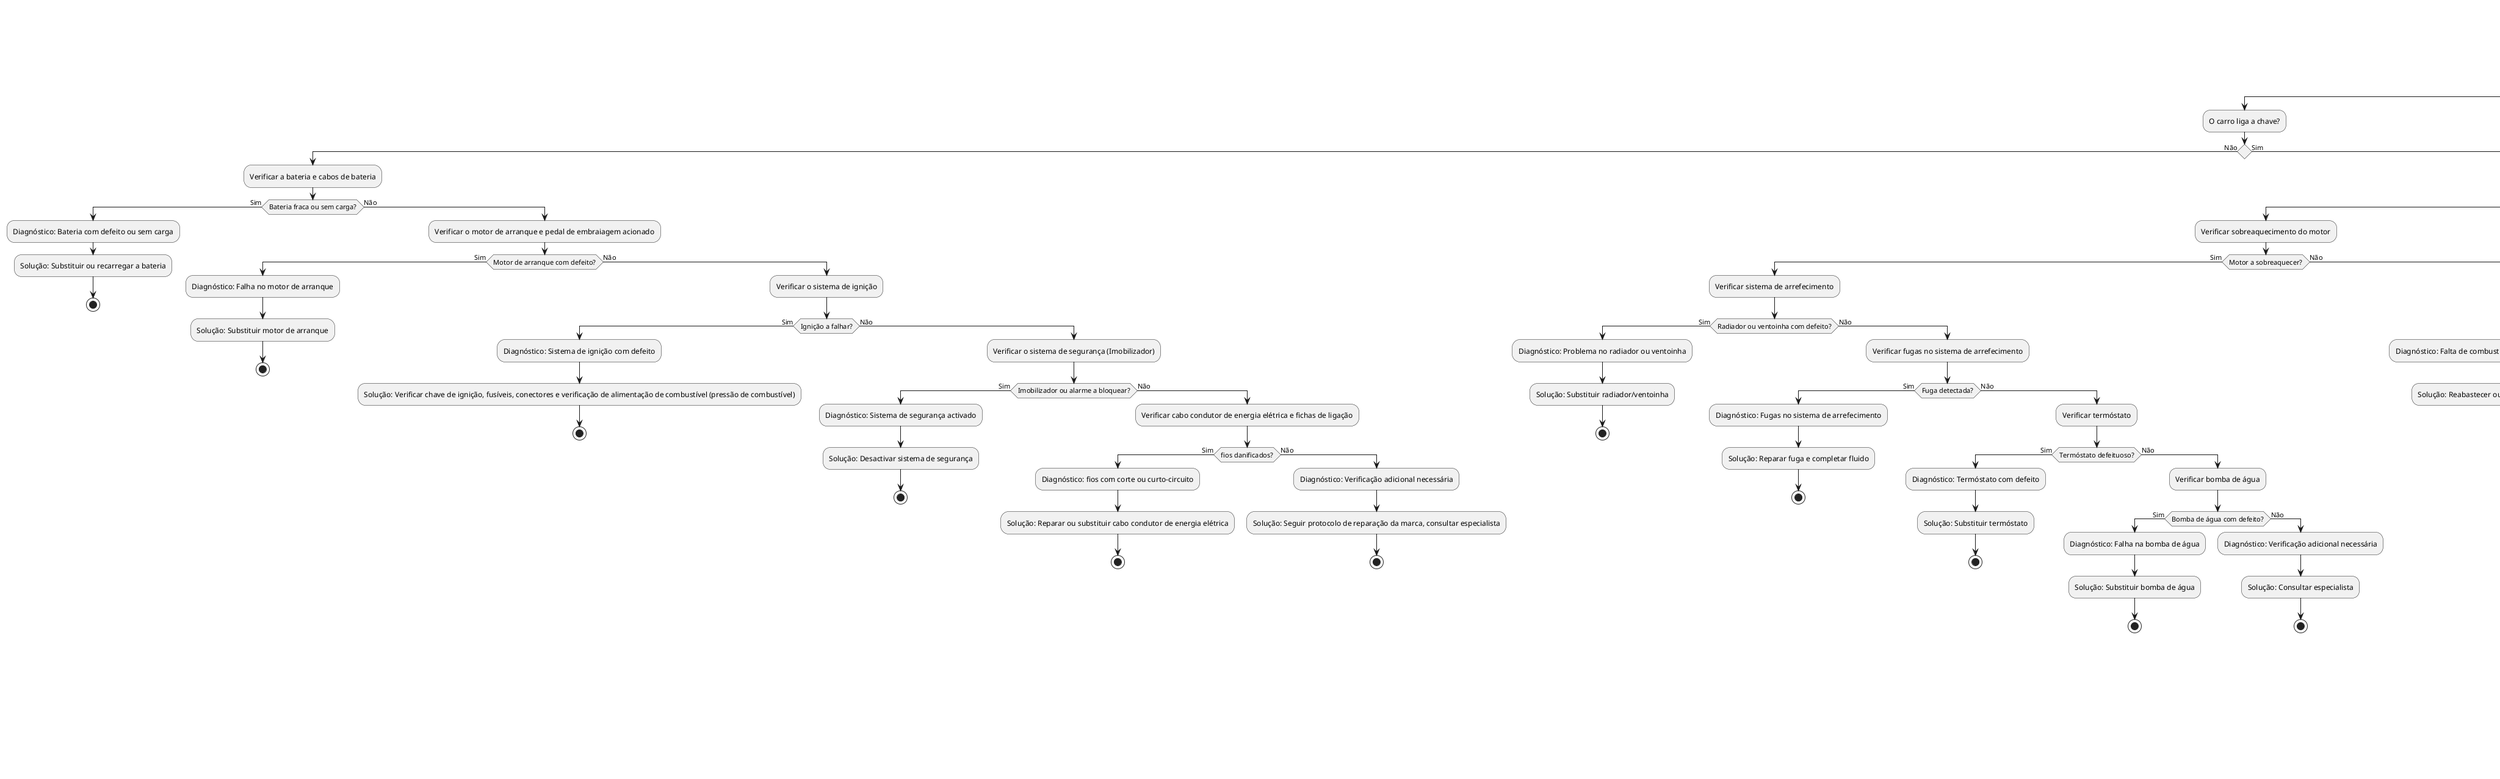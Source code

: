 @startuml
title Workflow de Diagnóstico Mecânico Completo - Diagnósticos Expandidos

start

:O carro apresenta algum problema?;
if (Sim) then (Sim)
  :O carro liga a chave?;
  if () then (Não)
    :Verificar a bateria e cabos de bateria;
    if (Bateria fraca ou sem carga?) then (Sim)
      :Diagnóstico: Bateria com defeito ou sem carga;
      :Solução: Substituir ou recarregar a bateria;
      stop
    else (Não)
      :Verificar o motor de arranque e pedal de embraiagem acionado;
      if (Motor de arranque com defeito?) then (Sim)
        :Diagnóstico: Falha no motor de arranque;
        :Solução: Substituir motor de arranque;
        stop
      else (Não)
        :Verificar o sistema de ignição;
        if (Ignição a falhar?) then (Sim)
          :Diagnóstico: Sistema de ignição com defeito;
          :Solução: Verificar chave de ignição, fusíveis, conectores e verificação de alimentação de combustível (pressão de combustível);
          stop
        else (Não)
          :Verificar o sistema de segurança (Imobilizador);
          if (Imobilizador ou alarme a bloquear?) then (Sim)
            :Diagnóstico: Sistema de segurança activado;
            :Solução: Desactivar sistema de segurança;
            stop
          else (Não)
            :Verificar cabo condutor de energia elétrica e fichas de ligação;
            if (fios danificados?) then (Sim)
              :Diagnóstico: fios com corte ou curto-circuito;
              :Solução: Reparar ou substituir cabo condutor de energia elétrica;
              stop
            else (Não)
              :Diagnóstico: Verificação adicional necessária;
              :Solução: Seguir protocolo de reparação da marca, consultar especialista;
              stop
            endif
          endif
        endif
      endif
    endif
  else (Sim)
    :O carro liga mas vai abaixo?;
    if (Sim) then (Sim)
      :Verificar sobreaquecimento do motor;
      if (Motor a sobreaquecer?) then (Sim)
        :Verificar sistema de arrefecimento;
        if (Radiador ou ventoinha com defeito?) then (Sim)
          :Diagnóstico: Problema no radiador ou ventoinha;
          :Solução: Substituir radiador/ventoinha;
          stop
        else (Não)
          :Verificar fugas no sistema de arrefecimento;
          if (Fuga detectada?) then (Sim)
            :Diagnóstico: Fugas no sistema de arrefecimento;
            :Solução: Reparar fuga e completar fluido;
            stop
          else (Não)
            :Verificar termóstato;
            if (Termóstato defeituoso?) then (Sim)
              :Diagnóstico: Termóstato com defeito;
              :Solução: Substituir termóstato;
              stop
            else (Não)
              :Verificar bomba de água;
              if (Bomba de água com defeito?) then (Sim)
                :Diagnóstico: Falha na bomba de água;
                :Solução: Substituir bomba de água;
                stop
              else (Não)
                :Diagnóstico: Verificação adicional necessária;
                :Solução: Consultar especialista;
                stop
              endif
            endif
          endif
        endif
      else (Não)
        :Verificar sistema de combustível;
        if (Falta de combustível ou falha na bomba?) then (Sim)
          :Diagnóstico: Falta de combustível ou bomba de combustível com defeito;
          :Solução: Reabastecer ou substituir a bomba de combustível;
          stop
        else (Não)
          :Verificar filtro de combustível;
          if (Filtro de combustível entupido?) then (Sim)
            :Diagnóstico: Filtro de combustível entupido;
            :Solução: Substituir filtro de combustível;
            stop
          else (Não)
            :Verificar sistema de injeção de combustível;
            if (Injeção de combustível com defeito?) then (Sim)
              :Diagnóstico: Injeção de combustível com defeito;
              :Solução: Limpar ou substituir injetores;
              stop
            else (Não)
              :Verificar sistema de ignição;
              if (Velas de ignição defeituosas?) then (Sim)
                :Diagnóstico: Falha nas velas de ignição;
                :Solução: Substituir velas de ignição;
                stop
              else (Não)
                :Verificar sensores do motor (MAP, MAF, etc.);
                if (Sensores defeituosos?) then (Sim)
                  :Diagnóstico: Sensor do motor com falha;
                  :Solução: Verificar e substituir sensores;
                  stop
                else (Não)
                  :Diagnóstico: Problema indeterminado;
                  :Solução: Consultar especialista;
                  stop
                endif
              endif
            endif
          endif
        endif
      endif
    else (Não)
      :O carro faz barulho anormal?;
      if (Sim) then (Sim)
        :Verificar motor;
        if (Barulho no motor?) then (Sim)
          :Verificar correias ou corrente dentada;
          if (Correia dentada gasta?) then (Sim)
            :Diagnóstico: Correia dentada gasta e rolamentos;
            :Solução: Substituir kit de distribuição;
            stop
          else (Não)
            :Verificar componentes;

              if (Bomba de água com defeito?) then (Sim)
                :Diagnóstico: Falha na bomba de água;
                :Solução: Substituir kit de bomba de água;
                stop
              else if (Alternador com defeito?) then (Sim)
                :Diagnóstico: Alternador com defeito;
                :Solução: Substituir alternador;
                stop
              else if (Compressor de AC com defeito?) then (Sim)
                :Diagnóstico: Compressor de AC com defeito;
                :Solução: Substituir compressor de ar condicionado;
                stop
              else if (Tensores com defeito?) then (Sim)
                :Diagnóstico: Falha nos tensores da correia;
                :Solução: Substituir tensores da correia;
                stop
              else (Não)
                :Verificar lubrificação do motor;
                :Verificar nível de óleo;
                if (Nível de óleo < Mínimo) then (Sim)
                  :Diagnóstico: Nível de óleo insuficiente;
                  :Solução: Completar nível de óleo;
                  stop
                else if (Nível de óleo > Máximo) then (Sim)
                  :Diagnóstico: Excesso de óleo;
                  :Solução: Retirar excesso de óleo;
                  stop
                else (Normal)
                  :Verificar sistema de escape;
                  if (Problema no sistema de escape?) then (Sim)
                    :Diagnóstico: Vazamento ou bloqueio no sistema de escape;
                    :Solução: Reparar ou substituir sistema de escape;
                    stop
                  else (Não)
                    :Diagnóstico: Verificação adicional necessária;
                    :Solução: Consultar especialista;
                    stop
                  endif

              endif
            endif
          endif
        else (Não)
          :Verificar suspensão e rodas;
          if (Barulho na suspensão ou rodas?) then (Sim)
            :Verificar rolamentos de roda;
            if (Problema com pneus, jantes ou calços de travão?) then (Sim)
              :Diagnóstico: Problema nos pneus, jantes ou calços de travão;
              :Solução: Reparar ou substituir pneus, jantes ou calços de travão conforme necessário;
              stop
            else (Não)
              if (Amortecedores gastos ou bases de amortecedores?) then (Sim)
                :Diagnóstico: Amortecedores gastos ou bases de amortecedores gastos;
                :Solução: Substituir kit de amortecedores;
                stop
              else (Não)
                :Diagnóstico: Problema não identificado;
                :Solução: Consultar especialista;
                stop
              endif
            endif
          else (Não)
            :Diagnóstico: Sem barulhos anormais;
            stop
          endif
        endif
      else (Não)
        :O carro apresenta dificuldade ao travar?;
        if (Sim) then (Sim)
          :Verificar sistema de travões;
          if (Pastilhas de travão gastas?) then (Sim)
            :Diagnóstico: Pastilhas de travão gastas;
            :Solução: Substituir pastilhas de travão;
            stop
          else (Não)
            :Verificar discos de travão;
            if (Discos de travão gastos?) then (Sim)
              :Diagnóstico: Discos de travão gastos;
              :Solução: Substituir discos de travão;
              stop
            else (Não)
              :Verificar fluido de travão;
              if (Nível de fluido < Mínimo) then (Sim)
                :Diagnóstico: Nível de fluido insuficiente;
                :Solução: Completar fluido de travão e corrigir possíveis fugas;
                stop
              else if (Nível de fluido > Máximo) then (Sim)
                :Diagnóstico: Excesso de fluido de travão;
                :Solução: Ajustar nível de fluido de travão;
                stop
              else (Normal)
                :Verificar servofreio;
                if (Problema no servofreio?) then (Sim)
                  :Diagnóstico: Servofreio defeituoso;
                  :Solução: Reparar ou substituir servofreio;
                  stop
                else (Não)
                  :Verificar sistema ABS;
                  if (ABS com falha?) then (Sim)
                    :Diagnóstico: Sistema ABS com defeito;
                    :Solução: Verificar e reparar sistema ABS com consulta de especialista;
                    stop
                  else (Não)
                    :Diagnóstico: Problema indeterminado;
                    :Solução: Consultar especialista;
                    stop
                  endif
                endif
              endif
            endif
          endif
        else (Não)
          :Problemas na caixa de velocidades?;
          if () then (Sim)
            :Verificar nível de fluido de caixa de velocidades;
            if (Nível de fluido < Mínimo) then (Sim)
              :Diagnóstico: Nível de fluido de transmissão baixo;
              :Solução: Completar fluido de transmissão e verificar possíveis fugas;
              stop
            else if (Nível de fluido > Máximo) then (Sim)
              :Diagnóstico: Excesso de fluido de transmissão;
              :Solução: Ajustar fluido de transmissão;
              stop
            else (Normal)
              :Verificar embraiagem;
              if (Embraiagem gasta ou a patinar?) then (Sim)
                :Diagnóstico: Embraiagem com desgaste excessivo ou volante bimassa defeituoso;
                :Solução: Substituir kit de embraiagem;
                stop
              else (Não)
                :Verificar embraiagem;
                if (Embraiagem gasta ou a patinar?) then (Sim)
                  :Diagnóstico: Embraiagem desgastada ou com problema;
                  :Solução: Substituir embraiagem;
                  stop
                else (Não)
                  :Diagnóstico: Verificação adicional necessária;
                  :Solução: Consultar especialista;
                  stop
                endif
              endif
            endif
          else (Não)
            :Diagnóstico: Nenhum problema identificado;
            stop
          endif
        endif
      endif
    endif
  endif
else (Não)
  :Diagnóstico: Sem problemas identificados;
  stop
endif

@enduml
